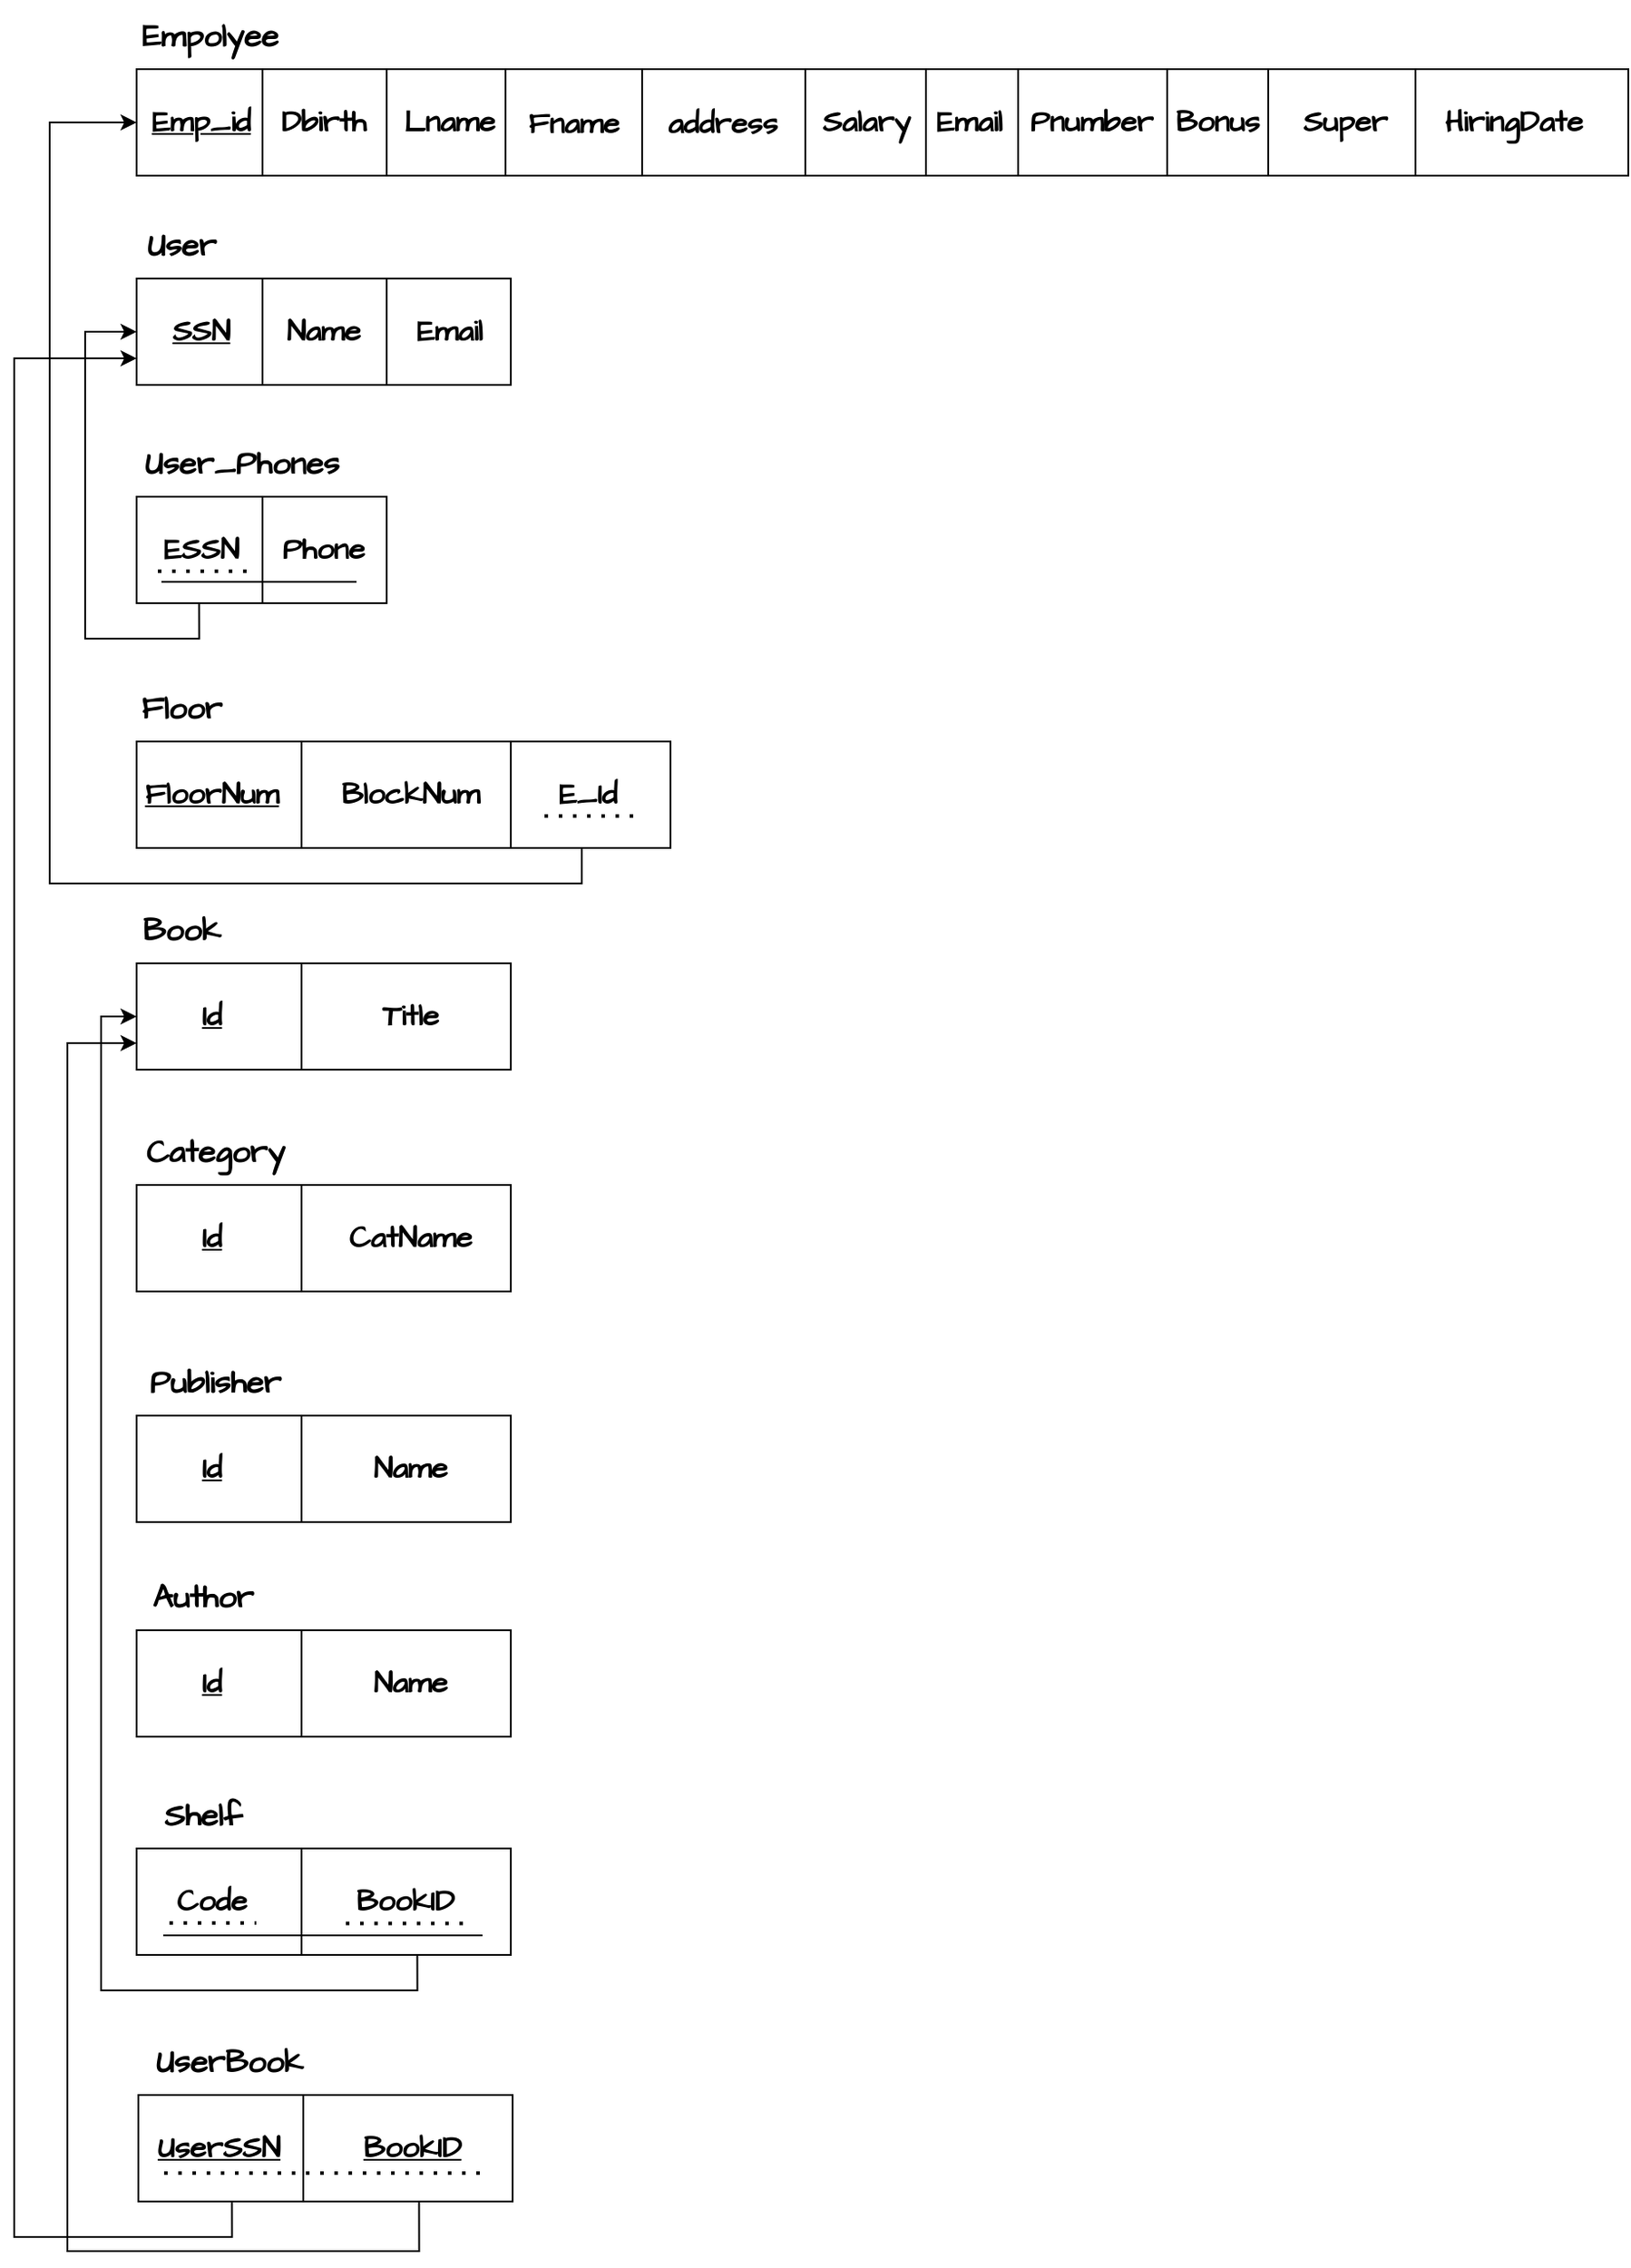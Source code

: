 <mxfile version="24.9.0">
  <diagram id="R2lEEEUBdFMjLlhIrx00" name="Page-1">
    <mxGraphModel dx="1050" dy="569" grid="1" gridSize="10" guides="1" tooltips="1" connect="1" arrows="1" fold="1" page="1" pageScale="1" pageWidth="850" pageHeight="1100" math="0" shadow="0" extFonts="Permanent Marker^https://fonts.googleapis.com/css?family=Permanent+Marker">
      <root>
        <mxCell id="0" />
        <mxCell id="1" parent="0" />
        <mxCell id="KhVc4bf-R0K-FzSo-OOB-1" value="" style="rounded=0;whiteSpace=wrap;html=1;fontFamily=Architects Daughter;fontSource=https%3A%2F%2Ffonts.googleapis.com%2Fcss%3Ffamily%3DArchitects%2BDaughter;" vertex="1" parent="1">
          <mxGeometry x="109" y="60" width="841" height="60" as="geometry" />
        </mxCell>
        <mxCell id="KhVc4bf-R0K-FzSo-OOB-2" value="" style="endArrow=none;html=1;rounded=0;fontFamily=Architects Daughter;fontSource=https%3A%2F%2Ffonts.googleapis.com%2Fcss%3Ffamily%3DArchitects%2BDaughter;" edge="1" parent="1">
          <mxGeometry width="50" height="50" relative="1" as="geometry">
            <mxPoint x="180" y="120" as="sourcePoint" />
            <mxPoint x="180" y="60" as="targetPoint" />
          </mxGeometry>
        </mxCell>
        <mxCell id="KhVc4bf-R0K-FzSo-OOB-3" value="&lt;font style=&quot;font-size: 18px;&quot;&gt;&lt;b style=&quot;font-size: 18px;&quot;&gt;Empolyee&lt;/b&gt;&lt;/font&gt;" style="text;html=1;align=center;verticalAlign=middle;resizable=0;points=[];autosize=1;strokeColor=none;fillColor=none;fontFamily=Architects Daughter;fontSource=https%3A%2F%2Ffonts.googleapis.com%2Fcss%3Ffamily%3DArchitects%2BDaughter;fontSize=18;" vertex="1" parent="1">
          <mxGeometry x="100" y="21" width="100" height="40" as="geometry" />
        </mxCell>
        <mxCell id="KhVc4bf-R0K-FzSo-OOB-4" value="&lt;font style=&quot;font-size: 17px;&quot;&gt;&lt;b&gt;Emp_id&lt;/b&gt;&lt;/font&gt;" style="text;html=1;align=center;verticalAlign=middle;resizable=0;points=[];autosize=1;strokeColor=none;fillColor=none;fontStyle=4;fontFamily=Architects Daughter;fontSource=https%3A%2F%2Ffonts.googleapis.com%2Fcss%3Ffamily%3DArchitects%2BDaughter;" vertex="1" parent="1">
          <mxGeometry x="105" y="75" width="80" height="30" as="geometry" />
        </mxCell>
        <mxCell id="KhVc4bf-R0K-FzSo-OOB-5" value="&lt;font style=&quot;font-size: 17px;&quot;&gt;&lt;b&gt;Dbirth&lt;/b&gt;&lt;/font&gt;" style="text;html=1;align=center;verticalAlign=middle;resizable=0;points=[];autosize=1;strokeColor=none;fillColor=none;fontFamily=Architects Daughter;fontSource=https%3A%2F%2Ffonts.googleapis.com%2Fcss%3Ffamily%3DArchitects%2BDaughter;" vertex="1" parent="1">
          <mxGeometry x="179" y="75" width="70" height="30" as="geometry" />
        </mxCell>
        <mxCell id="KhVc4bf-R0K-FzSo-OOB-6" value="" style="endArrow=none;html=1;rounded=0;fontFamily=Architects Daughter;fontSource=https%3A%2F%2Ffonts.googleapis.com%2Fcss%3Ffamily%3DArchitects%2BDaughter;" edge="1" parent="1">
          <mxGeometry width="50" height="50" relative="1" as="geometry">
            <mxPoint x="250" y="120" as="sourcePoint" />
            <mxPoint x="250" y="60" as="targetPoint" />
          </mxGeometry>
        </mxCell>
        <mxCell id="KhVc4bf-R0K-FzSo-OOB-7" value="&lt;font style=&quot;font-size: 17px;&quot;&gt;&lt;b&gt;Lname&lt;/b&gt;&lt;/font&gt;" style="text;html=1;align=center;verticalAlign=middle;resizable=0;points=[];autosize=1;strokeColor=none;fillColor=none;fontFamily=Architects Daughter;fontSource=https%3A%2F%2Ffonts.googleapis.com%2Fcss%3Ffamily%3DArchitects%2BDaughter;" vertex="1" parent="1">
          <mxGeometry x="250" y="75" width="70" height="30" as="geometry" />
        </mxCell>
        <mxCell id="KhVc4bf-R0K-FzSo-OOB-8" value="&lt;span style=&quot;font-size: 17px;&quot;&gt;&lt;b&gt;Fname&lt;/b&gt;&lt;/span&gt;" style="text;html=1;align=center;verticalAlign=middle;resizable=0;points=[];autosize=1;strokeColor=none;fillColor=none;fontFamily=Architects Daughter;fontSource=https%3A%2F%2Ffonts.googleapis.com%2Fcss%3Ffamily%3DArchitects%2BDaughter;" vertex="1" parent="1">
          <mxGeometry x="320" y="76" width="70" height="30" as="geometry" />
        </mxCell>
        <mxCell id="KhVc4bf-R0K-FzSo-OOB-9" value="" style="endArrow=none;html=1;rounded=0;fontFamily=Architects Daughter;fontSource=https%3A%2F%2Ffonts.googleapis.com%2Fcss%3Ffamily%3DArchitects%2BDaughter;" edge="1" parent="1">
          <mxGeometry width="50" height="50" relative="1" as="geometry">
            <mxPoint x="317" y="120" as="sourcePoint" />
            <mxPoint x="317" y="60" as="targetPoint" />
          </mxGeometry>
        </mxCell>
        <mxCell id="KhVc4bf-R0K-FzSo-OOB-10" value="" style="endArrow=none;dashed=1;html=1;dashPattern=1 3;strokeWidth=2;rounded=0;entryX=0.919;entryY=0.949;entryDx=0;entryDy=0;entryPerimeter=0;" edge="1" parent="1">
          <mxGeometry width="50" height="50" relative="1" as="geometry">
            <mxPoint x="531.09" y="104" as="sourcePoint" />
            <mxPoint x="531.09" y="104" as="targetPoint" />
          </mxGeometry>
        </mxCell>
        <mxCell id="KhVc4bf-R0K-FzSo-OOB-11" value="" style="endArrow=none;html=1;rounded=0;fontFamily=Architects Daughter;fontSource=https%3A%2F%2Ffonts.googleapis.com%2Fcss%3Ffamily%3DArchitects%2BDaughter;" edge="1" parent="1">
          <mxGeometry width="50" height="50" relative="1" as="geometry">
            <mxPoint x="394" y="120" as="sourcePoint" />
            <mxPoint x="394" y="60" as="targetPoint" />
          </mxGeometry>
        </mxCell>
        <mxCell id="KhVc4bf-R0K-FzSo-OOB-12" value="&lt;span style=&quot;font-size: 17px;&quot;&gt;&lt;b&gt;address&lt;/b&gt;&lt;/span&gt;" style="text;html=1;align=center;verticalAlign=middle;resizable=0;points=[];autosize=1;strokeColor=none;fillColor=none;fontFamily=Architects Daughter;fontSource=https%3A%2F%2Ffonts.googleapis.com%2Fcss%3Ffamily%3DArchitects%2BDaughter;" vertex="1" parent="1">
          <mxGeometry x="394" y="76" width="90" height="30" as="geometry" />
        </mxCell>
        <mxCell id="KhVc4bf-R0K-FzSo-OOB-13" value="" style="endArrow=none;html=1;rounded=0;fontFamily=Architects Daughter;fontSource=https%3A%2F%2Ffonts.googleapis.com%2Fcss%3Ffamily%3DArchitects%2BDaughter;" edge="1" parent="1">
          <mxGeometry width="50" height="50" relative="1" as="geometry">
            <mxPoint x="486" y="120" as="sourcePoint" />
            <mxPoint x="486" y="60" as="targetPoint" />
          </mxGeometry>
        </mxCell>
        <mxCell id="KhVc4bf-R0K-FzSo-OOB-14" value="&lt;font style=&quot;font-size: 17px;&quot;&gt;&lt;b&gt;Salary&lt;/b&gt;&lt;/font&gt;" style="text;html=1;align=center;verticalAlign=middle;resizable=0;points=[];autosize=1;strokeColor=none;fillColor=none;fontFamily=Architects Daughter;fontSource=https%3A%2F%2Ffonts.googleapis.com%2Fcss%3Ffamily%3DArchitects%2BDaughter;" vertex="1" parent="1">
          <mxGeometry x="485" y="75" width="70" height="30" as="geometry" />
        </mxCell>
        <mxCell id="KhVc4bf-R0K-FzSo-OOB-17" value="" style="endArrow=none;html=1;rounded=0;fontFamily=Architects Daughter;fontSource=https%3A%2F%2Ffonts.googleapis.com%2Fcss%3Ffamily%3DArchitects%2BDaughter;" edge="1" parent="1">
          <mxGeometry width="50" height="50" relative="1" as="geometry">
            <mxPoint x="554" y="120" as="sourcePoint" />
            <mxPoint x="554" y="60" as="targetPoint" />
          </mxGeometry>
        </mxCell>
        <mxCell id="KhVc4bf-R0K-FzSo-OOB-18" value="&lt;font style=&quot;font-size: 17px;&quot;&gt;&lt;b&gt;Email&lt;/b&gt;&lt;/font&gt;" style="text;html=1;align=center;verticalAlign=middle;resizable=0;points=[];autosize=1;strokeColor=none;fillColor=none;fontFamily=Architects Daughter;fontSource=https%3A%2F%2Ffonts.googleapis.com%2Fcss%3Ffamily%3DArchitects%2BDaughter;" vertex="1" parent="1">
          <mxGeometry x="548" y="75" width="60" height="30" as="geometry" />
        </mxCell>
        <mxCell id="KhVc4bf-R0K-FzSo-OOB-19" value="&lt;font style=&quot;font-size: 17px;&quot;&gt;&lt;b&gt;Pnumber&lt;/b&gt;&lt;/font&gt;" style="text;html=1;align=center;verticalAlign=middle;resizable=0;points=[];autosize=1;strokeColor=none;fillColor=none;fontFamily=Architects Daughter;fontSource=https%3A%2F%2Ffonts.googleapis.com%2Fcss%3Ffamily%3DArchitects%2BDaughter;" vertex="1" parent="1">
          <mxGeometry x="602" y="75" width="90" height="30" as="geometry" />
        </mxCell>
        <mxCell id="KhVc4bf-R0K-FzSo-OOB-20" value="" style="endArrow=none;html=1;rounded=0;fontFamily=Architects Daughter;fontSource=https%3A%2F%2Ffonts.googleapis.com%2Fcss%3Ffamily%3DArchitects%2BDaughter;" edge="1" parent="1">
          <mxGeometry width="50" height="50" relative="1" as="geometry">
            <mxPoint x="606" y="120" as="sourcePoint" />
            <mxPoint x="606" y="60" as="targetPoint" />
          </mxGeometry>
        </mxCell>
        <mxCell id="KhVc4bf-R0K-FzSo-OOB-21" value="" style="endArrow=none;html=1;rounded=0;fontFamily=Architects Daughter;fontSource=https%3A%2F%2Ffonts.googleapis.com%2Fcss%3Ffamily%3DArchitects%2BDaughter;" edge="1" parent="1">
          <mxGeometry width="50" height="50" relative="1" as="geometry">
            <mxPoint x="690" y="120" as="sourcePoint" />
            <mxPoint x="690" y="60" as="targetPoint" />
          </mxGeometry>
        </mxCell>
        <mxCell id="KhVc4bf-R0K-FzSo-OOB-22" value="&lt;font style=&quot;font-size: 17px;&quot;&gt;&lt;b&gt;Bonus&lt;/b&gt;&lt;/font&gt;" style="text;html=1;align=center;verticalAlign=middle;resizable=0;points=[];autosize=1;strokeColor=none;fillColor=none;fontFamily=Architects Daughter;fontSource=https%3A%2F%2Ffonts.googleapis.com%2Fcss%3Ffamily%3DArchitects%2BDaughter;" vertex="1" parent="1">
          <mxGeometry x="683" y="75" width="70" height="30" as="geometry" />
        </mxCell>
        <mxCell id="KhVc4bf-R0K-FzSo-OOB-23" value="" style="endArrow=none;html=1;rounded=0;fontFamily=Architects Daughter;fontSource=https%3A%2F%2Ffonts.googleapis.com%2Fcss%3Ffamily%3DArchitects%2BDaughter;" edge="1" parent="1">
          <mxGeometry width="50" height="50" relative="1" as="geometry">
            <mxPoint x="747" y="120" as="sourcePoint" />
            <mxPoint x="747" y="60" as="targetPoint" />
          </mxGeometry>
        </mxCell>
        <mxCell id="KhVc4bf-R0K-FzSo-OOB-24" value="&lt;font style=&quot;font-size: 17px;&quot;&gt;&lt;b&gt;Super&lt;/b&gt;&lt;/font&gt;" style="text;html=1;align=center;verticalAlign=middle;resizable=0;points=[];autosize=1;strokeColor=none;fillColor=none;fontFamily=Architects Daughter;fontSource=https%3A%2F%2Ffonts.googleapis.com%2Fcss%3Ffamily%3DArchitects%2BDaughter;" vertex="1" parent="1">
          <mxGeometry x="755" y="75" width="70" height="30" as="geometry" />
        </mxCell>
        <mxCell id="KhVc4bf-R0K-FzSo-OOB-25" value="" style="rounded=0;whiteSpace=wrap;html=1;fontFamily=Architects Daughter;fontSource=https%3A%2F%2Ffonts.googleapis.com%2Fcss%3Ffamily%3DArchitects%2BDaughter;" vertex="1" parent="1">
          <mxGeometry x="109" y="178" width="211" height="60" as="geometry" />
        </mxCell>
        <mxCell id="KhVc4bf-R0K-FzSo-OOB-26" value="" style="endArrow=none;html=1;rounded=0;fontFamily=Architects Daughter;fontSource=https%3A%2F%2Ffonts.googleapis.com%2Fcss%3Ffamily%3DArchitects%2BDaughter;" edge="1" parent="1">
          <mxGeometry width="50" height="50" relative="1" as="geometry">
            <mxPoint x="180" y="238" as="sourcePoint" />
            <mxPoint x="180" y="178" as="targetPoint" />
          </mxGeometry>
        </mxCell>
        <mxCell id="KhVc4bf-R0K-FzSo-OOB-27" value="&lt;font style=&quot;font-size: 18px;&quot;&gt;&lt;b style=&quot;font-size: 18px;&quot;&gt;User&lt;/b&gt;&lt;/font&gt;" style="text;html=1;align=center;verticalAlign=middle;resizable=0;points=[];autosize=1;strokeColor=none;fillColor=none;fontFamily=Architects Daughter;fontSource=https%3A%2F%2Ffonts.googleapis.com%2Fcss%3Ffamily%3DArchitects%2BDaughter;fontSize=18;" vertex="1" parent="1">
          <mxGeometry x="104" y="139" width="60" height="40" as="geometry" />
        </mxCell>
        <mxCell id="KhVc4bf-R0K-FzSo-OOB-28" value="&lt;font style=&quot;font-size: 17px;&quot;&gt;&lt;b&gt;SSN&lt;/b&gt;&lt;/font&gt;" style="text;html=1;align=center;verticalAlign=middle;resizable=0;points=[];autosize=1;strokeColor=none;fillColor=none;fontStyle=4;fontFamily=Architects Daughter;fontSource=https%3A%2F%2Ffonts.googleapis.com%2Fcss%3Ffamily%3DArchitects%2BDaughter;" vertex="1" parent="1">
          <mxGeometry x="115" y="193" width="60" height="30" as="geometry" />
        </mxCell>
        <mxCell id="KhVc4bf-R0K-FzSo-OOB-29" value="&lt;font style=&quot;font-size: 17px;&quot;&gt;&lt;b&gt;Name&lt;/b&gt;&lt;/font&gt;" style="text;html=1;align=center;verticalAlign=middle;resizable=0;points=[];autosize=1;strokeColor=none;fillColor=none;fontFamily=Architects Daughter;fontSource=https%3A%2F%2Ffonts.googleapis.com%2Fcss%3Ffamily%3DArchitects%2BDaughter;" vertex="1" parent="1">
          <mxGeometry x="179" y="193" width="70" height="30" as="geometry" />
        </mxCell>
        <mxCell id="KhVc4bf-R0K-FzSo-OOB-30" value="" style="endArrow=none;html=1;rounded=0;fontFamily=Architects Daughter;fontSource=https%3A%2F%2Ffonts.googleapis.com%2Fcss%3Ffamily%3DArchitects%2BDaughter;" edge="1" parent="1">
          <mxGeometry width="50" height="50" relative="1" as="geometry">
            <mxPoint x="250" y="238" as="sourcePoint" />
            <mxPoint x="250" y="178" as="targetPoint" />
          </mxGeometry>
        </mxCell>
        <mxCell id="KhVc4bf-R0K-FzSo-OOB-31" value="&lt;font style=&quot;font-size: 17px;&quot;&gt;&lt;b&gt;Email&lt;/b&gt;&lt;/font&gt;" style="text;html=1;align=center;verticalAlign=middle;resizable=0;points=[];autosize=1;strokeColor=none;fillColor=none;fontFamily=Architects Daughter;fontSource=https%3A%2F%2Ffonts.googleapis.com%2Fcss%3Ffamily%3DArchitects%2BDaughter;" vertex="1" parent="1">
          <mxGeometry x="255" y="193" width="60" height="30" as="geometry" />
        </mxCell>
        <mxCell id="KhVc4bf-R0K-FzSo-OOB-59" style="edgeStyle=orthogonalEdgeStyle;rounded=0;orthogonalLoop=1;jettySize=auto;html=1;exitX=0.25;exitY=1;exitDx=0;exitDy=0;entryX=0;entryY=0.5;entryDx=0;entryDy=0;" edge="1" parent="1" source="KhVc4bf-R0K-FzSo-OOB-49" target="KhVc4bf-R0K-FzSo-OOB-25">
          <mxGeometry relative="1" as="geometry">
            <Array as="points">
              <mxPoint x="144" y="381" />
              <mxPoint x="80" y="381" />
              <mxPoint x="80" y="208" />
            </Array>
          </mxGeometry>
        </mxCell>
        <mxCell id="KhVc4bf-R0K-FzSo-OOB-49" value="" style="rounded=0;whiteSpace=wrap;html=1;fontFamily=Architects Daughter;fontSource=https%3A%2F%2Ffonts.googleapis.com%2Fcss%3Ffamily%3DArchitects%2BDaughter;" vertex="1" parent="1">
          <mxGeometry x="109" y="301" width="141" height="60" as="geometry" />
        </mxCell>
        <mxCell id="KhVc4bf-R0K-FzSo-OOB-50" value="" style="endArrow=none;html=1;rounded=0;fontFamily=Architects Daughter;fontSource=https%3A%2F%2Ffonts.googleapis.com%2Fcss%3Ffamily%3DArchitects%2BDaughter;" edge="1" parent="1">
          <mxGeometry width="50" height="50" relative="1" as="geometry">
            <mxPoint x="180" y="361" as="sourcePoint" />
            <mxPoint x="180" y="301" as="targetPoint" />
          </mxGeometry>
        </mxCell>
        <mxCell id="KhVc4bf-R0K-FzSo-OOB-51" value="&lt;font style=&quot;font-size: 18px;&quot;&gt;&lt;b style=&quot;font-size: 18px;&quot;&gt;User_Phones&lt;/b&gt;&lt;/font&gt;" style="text;html=1;align=center;verticalAlign=middle;resizable=0;points=[];autosize=1;strokeColor=none;fillColor=none;fontFamily=Architects Daughter;fontSource=https%3A%2F%2Ffonts.googleapis.com%2Fcss%3Ffamily%3DArchitects%2BDaughter;fontSize=18;" vertex="1" parent="1">
          <mxGeometry x="103" y="262" width="130" height="40" as="geometry" />
        </mxCell>
        <mxCell id="KhVc4bf-R0K-FzSo-OOB-52" value="&lt;font style=&quot;font-size: 17px;&quot;&gt;&lt;b&gt;ESSN&lt;/b&gt;&lt;/font&gt;" style="text;html=1;align=center;verticalAlign=middle;resizable=0;points=[];autosize=1;strokeColor=none;fillColor=none;fontStyle=0;fontFamily=Architects Daughter;fontSource=https%3A%2F%2Ffonts.googleapis.com%2Fcss%3Ffamily%3DArchitects%2BDaughter;" vertex="1" parent="1">
          <mxGeometry x="110" y="316" width="70" height="30" as="geometry" />
        </mxCell>
        <mxCell id="KhVc4bf-R0K-FzSo-OOB-53" value="&lt;font style=&quot;font-size: 17px;&quot;&gt;&lt;b&gt;Phone&lt;/b&gt;&lt;/font&gt;" style="text;html=1;align=center;verticalAlign=middle;resizable=0;points=[];autosize=1;strokeColor=none;fillColor=none;fontFamily=Architects Daughter;fontSource=https%3A%2F%2Ffonts.googleapis.com%2Fcss%3Ffamily%3DArchitects%2BDaughter;" vertex="1" parent="1">
          <mxGeometry x="179" y="316" width="70" height="30" as="geometry" />
        </mxCell>
        <mxCell id="KhVc4bf-R0K-FzSo-OOB-56" value="" style="endArrow=none;dashed=1;html=1;dashPattern=1 3;strokeWidth=2;rounded=0;" edge="1" parent="1">
          <mxGeometry width="50" height="50" relative="1" as="geometry">
            <mxPoint x="121" y="343" as="sourcePoint" />
            <mxPoint x="171" y="343" as="targetPoint" />
          </mxGeometry>
        </mxCell>
        <mxCell id="KhVc4bf-R0K-FzSo-OOB-57" value="" style="endArrow=none;html=1;rounded=0;" edge="1" parent="1">
          <mxGeometry width="50" height="50" relative="1" as="geometry">
            <mxPoint x="123" y="349" as="sourcePoint" />
            <mxPoint x="233" y="349" as="targetPoint" />
          </mxGeometry>
        </mxCell>
        <mxCell id="KhVc4bf-R0K-FzSo-OOB-101" style="edgeStyle=orthogonalEdgeStyle;rounded=0;orthogonalLoop=1;jettySize=auto;html=1;exitX=0.75;exitY=1;exitDx=0;exitDy=0;entryX=0;entryY=0.5;entryDx=0;entryDy=0;" edge="1" parent="1" source="KhVc4bf-R0K-FzSo-OOB-60" target="KhVc4bf-R0K-FzSo-OOB-1">
          <mxGeometry relative="1" as="geometry">
            <Array as="points">
              <mxPoint x="360" y="499" />
              <mxPoint x="360" y="519" />
              <mxPoint x="60" y="519" />
              <mxPoint x="60" y="90" />
            </Array>
          </mxGeometry>
        </mxCell>
        <mxCell id="KhVc4bf-R0K-FzSo-OOB-60" value="" style="rounded=0;whiteSpace=wrap;html=1;fontFamily=Architects Daughter;fontSource=https%3A%2F%2Ffonts.googleapis.com%2Fcss%3Ffamily%3DArchitects%2BDaughter;" vertex="1" parent="1">
          <mxGeometry x="109" y="439" width="301" height="60" as="geometry" />
        </mxCell>
        <mxCell id="KhVc4bf-R0K-FzSo-OOB-61" value="" style="endArrow=none;html=1;rounded=0;fontFamily=Architects Daughter;fontSource=https%3A%2F%2Ffonts.googleapis.com%2Fcss%3Ffamily%3DArchitects%2BDaughter;" edge="1" parent="1">
          <mxGeometry width="50" height="50" relative="1" as="geometry">
            <mxPoint x="202" y="499" as="sourcePoint" />
            <mxPoint x="202" y="439" as="targetPoint" />
          </mxGeometry>
        </mxCell>
        <mxCell id="KhVc4bf-R0K-FzSo-OOB-62" value="&lt;font style=&quot;font-size: 17px;&quot;&gt;&lt;b&gt;FloorNum&lt;/b&gt;&lt;/font&gt;" style="text;html=1;align=center;verticalAlign=middle;resizable=0;points=[];autosize=1;strokeColor=none;fillColor=none;fontStyle=4;fontFamily=Architects Daughter;fontSource=https%3A%2F%2Ffonts.googleapis.com%2Fcss%3Ffamily%3DArchitects%2BDaughter;" vertex="1" parent="1">
          <mxGeometry x="101" y="454" width="100" height="30" as="geometry" />
        </mxCell>
        <mxCell id="KhVc4bf-R0K-FzSo-OOB-63" value="&lt;font style=&quot;font-size: 17px;&quot;&gt;&lt;b&gt;BlockNum&lt;/b&gt;&lt;/font&gt;" style="text;html=1;align=center;verticalAlign=middle;resizable=0;points=[];autosize=1;strokeColor=none;fillColor=none;fontFamily=Architects Daughter;fontSource=https%3A%2F%2Ffonts.googleapis.com%2Fcss%3Ffamily%3DArchitects%2BDaughter;" vertex="1" parent="1">
          <mxGeometry x="213" y="454" width="100" height="30" as="geometry" />
        </mxCell>
        <mxCell id="KhVc4bf-R0K-FzSo-OOB-66" value="&lt;b&gt;Floor&lt;/b&gt;" style="text;html=1;align=center;verticalAlign=middle;resizable=0;points=[];autosize=1;strokeColor=none;fillColor=none;fontFamily=Architects Daughter;fontSource=https%3A%2F%2Ffonts.googleapis.com%2Fcss%3Ffamily%3DArchitects%2BDaughter;fontSize=18;" vertex="1" parent="1">
          <mxGeometry x="99" y="400" width="70" height="40" as="geometry" />
        </mxCell>
        <mxCell id="KhVc4bf-R0K-FzSo-OOB-67" value="" style="rounded=0;whiteSpace=wrap;html=1;fontFamily=Architects Daughter;fontSource=https%3A%2F%2Ffonts.googleapis.com%2Fcss%3Ffamily%3DArchitects%2BDaughter;" vertex="1" parent="1">
          <mxGeometry x="109" y="564" width="211" height="60" as="geometry" />
        </mxCell>
        <mxCell id="KhVc4bf-R0K-FzSo-OOB-68" value="" style="endArrow=none;html=1;rounded=0;fontFamily=Architects Daughter;fontSource=https%3A%2F%2Ffonts.googleapis.com%2Fcss%3Ffamily%3DArchitects%2BDaughter;" edge="1" parent="1">
          <mxGeometry width="50" height="50" relative="1" as="geometry">
            <mxPoint x="202" y="624" as="sourcePoint" />
            <mxPoint x="202" y="564" as="targetPoint" />
          </mxGeometry>
        </mxCell>
        <mxCell id="KhVc4bf-R0K-FzSo-OOB-69" value="&lt;span style=&quot;font-size: 17px;&quot;&gt;&lt;b&gt;Id&lt;/b&gt;&lt;/span&gt;" style="text;html=1;align=center;verticalAlign=middle;resizable=0;points=[];autosize=1;strokeColor=none;fillColor=none;fontStyle=4;fontFamily=Architects Daughter;fontSource=https%3A%2F%2Ffonts.googleapis.com%2Fcss%3Ffamily%3DArchitects%2BDaughter;" vertex="1" parent="1">
          <mxGeometry x="136" y="579" width="30" height="30" as="geometry" />
        </mxCell>
        <mxCell id="KhVc4bf-R0K-FzSo-OOB-70" value="&lt;font style=&quot;font-size: 17px;&quot;&gt;&lt;b&gt;Title&lt;/b&gt;&lt;/font&gt;" style="text;html=1;align=center;verticalAlign=middle;resizable=0;points=[];autosize=1;strokeColor=none;fillColor=none;fontFamily=Architects Daughter;fontSource=https%3A%2F%2Ffonts.googleapis.com%2Fcss%3Ffamily%3DArchitects%2BDaughter;" vertex="1" parent="1">
          <mxGeometry x="233" y="579" width="60" height="30" as="geometry" />
        </mxCell>
        <mxCell id="KhVc4bf-R0K-FzSo-OOB-71" value="&lt;b&gt;Book&lt;/b&gt;" style="text;html=1;align=center;verticalAlign=middle;resizable=0;points=[];autosize=1;strokeColor=none;fillColor=none;fontFamily=Architects Daughter;fontSource=https%3A%2F%2Ffonts.googleapis.com%2Fcss%3Ffamily%3DArchitects%2BDaughter;fontSize=18;" vertex="1" parent="1">
          <mxGeometry x="99" y="525" width="70" height="40" as="geometry" />
        </mxCell>
        <mxCell id="KhVc4bf-R0K-FzSo-OOB-72" value="" style="rounded=0;whiteSpace=wrap;html=1;fontFamily=Architects Daughter;fontSource=https%3A%2F%2Ffonts.googleapis.com%2Fcss%3Ffamily%3DArchitects%2BDaughter;" vertex="1" parent="1">
          <mxGeometry x="109" y="689" width="211" height="60" as="geometry" />
        </mxCell>
        <mxCell id="KhVc4bf-R0K-FzSo-OOB-73" value="" style="endArrow=none;html=1;rounded=0;fontFamily=Architects Daughter;fontSource=https%3A%2F%2Ffonts.googleapis.com%2Fcss%3Ffamily%3DArchitects%2BDaughter;" edge="1" parent="1">
          <mxGeometry width="50" height="50" relative="1" as="geometry">
            <mxPoint x="202" y="749" as="sourcePoint" />
            <mxPoint x="202" y="689" as="targetPoint" />
          </mxGeometry>
        </mxCell>
        <mxCell id="KhVc4bf-R0K-FzSo-OOB-74" value="&lt;span style=&quot;font-size: 17px;&quot;&gt;&lt;b&gt;Id&lt;/b&gt;&lt;/span&gt;" style="text;html=1;align=center;verticalAlign=middle;resizable=0;points=[];autosize=1;strokeColor=none;fillColor=none;fontStyle=4;fontFamily=Architects Daughter;fontSource=https%3A%2F%2Ffonts.googleapis.com%2Fcss%3Ffamily%3DArchitects%2BDaughter;" vertex="1" parent="1">
          <mxGeometry x="136" y="704" width="30" height="30" as="geometry" />
        </mxCell>
        <mxCell id="KhVc4bf-R0K-FzSo-OOB-75" value="&lt;font style=&quot;font-size: 17px;&quot;&gt;&lt;b&gt;CatName&lt;/b&gt;&lt;/font&gt;" style="text;html=1;align=center;verticalAlign=middle;resizable=0;points=[];autosize=1;strokeColor=none;fillColor=none;fontFamily=Architects Daughter;fontSource=https%3A%2F%2Ffonts.googleapis.com%2Fcss%3Ffamily%3DArchitects%2BDaughter;" vertex="1" parent="1">
          <mxGeometry x="218" y="704" width="90" height="30" as="geometry" />
        </mxCell>
        <mxCell id="KhVc4bf-R0K-FzSo-OOB-76" value="&lt;b&gt;Category&lt;/b&gt;" style="text;html=1;align=center;verticalAlign=middle;resizable=0;points=[];autosize=1;strokeColor=none;fillColor=none;fontFamily=Architects Daughter;fontSource=https%3A%2F%2Ffonts.googleapis.com%2Fcss%3Ffamily%3DArchitects%2BDaughter;fontSize=18;" vertex="1" parent="1">
          <mxGeometry x="103" y="650" width="100" height="40" as="geometry" />
        </mxCell>
        <mxCell id="KhVc4bf-R0K-FzSo-OOB-77" value="" style="rounded=0;whiteSpace=wrap;html=1;fontFamily=Architects Daughter;fontSource=https%3A%2F%2Ffonts.googleapis.com%2Fcss%3Ffamily%3DArchitects%2BDaughter;" vertex="1" parent="1">
          <mxGeometry x="109" y="819" width="211" height="60" as="geometry" />
        </mxCell>
        <mxCell id="KhVc4bf-R0K-FzSo-OOB-78" value="" style="endArrow=none;html=1;rounded=0;fontFamily=Architects Daughter;fontSource=https%3A%2F%2Ffonts.googleapis.com%2Fcss%3Ffamily%3DArchitects%2BDaughter;" edge="1" parent="1">
          <mxGeometry width="50" height="50" relative="1" as="geometry">
            <mxPoint x="202" y="879" as="sourcePoint" />
            <mxPoint x="202" y="819" as="targetPoint" />
          </mxGeometry>
        </mxCell>
        <mxCell id="KhVc4bf-R0K-FzSo-OOB-79" value="&lt;span style=&quot;font-size: 17px;&quot;&gt;&lt;b&gt;Id&lt;/b&gt;&lt;/span&gt;" style="text;html=1;align=center;verticalAlign=middle;resizable=0;points=[];autosize=1;strokeColor=none;fillColor=none;fontStyle=4;fontFamily=Architects Daughter;fontSource=https%3A%2F%2Ffonts.googleapis.com%2Fcss%3Ffamily%3DArchitects%2BDaughter;" vertex="1" parent="1">
          <mxGeometry x="136" y="834" width="30" height="30" as="geometry" />
        </mxCell>
        <mxCell id="KhVc4bf-R0K-FzSo-OOB-80" value="&lt;font style=&quot;font-size: 17px;&quot;&gt;&lt;b&gt;Name&lt;/b&gt;&lt;/font&gt;" style="text;html=1;align=center;verticalAlign=middle;resizable=0;points=[];autosize=1;strokeColor=none;fillColor=none;fontFamily=Architects Daughter;fontSource=https%3A%2F%2Ffonts.googleapis.com%2Fcss%3Ffamily%3DArchitects%2BDaughter;" vertex="1" parent="1">
          <mxGeometry x="228" y="834" width="70" height="30" as="geometry" />
        </mxCell>
        <mxCell id="KhVc4bf-R0K-FzSo-OOB-81" value="&lt;b&gt;Publisher&lt;/b&gt;" style="text;html=1;align=center;verticalAlign=middle;resizable=0;points=[];autosize=1;strokeColor=none;fillColor=none;fontFamily=Architects Daughter;fontSource=https%3A%2F%2Ffonts.googleapis.com%2Fcss%3Ffamily%3DArchitects%2BDaughter;fontSize=18;" vertex="1" parent="1">
          <mxGeometry x="103" y="780" width="100" height="40" as="geometry" />
        </mxCell>
        <mxCell id="KhVc4bf-R0K-FzSo-OOB-82" value="" style="rounded=0;whiteSpace=wrap;html=1;fontFamily=Architects Daughter;fontSource=https%3A%2F%2Ffonts.googleapis.com%2Fcss%3Ffamily%3DArchitects%2BDaughter;" vertex="1" parent="1">
          <mxGeometry x="109" y="940" width="211" height="60" as="geometry" />
        </mxCell>
        <mxCell id="KhVc4bf-R0K-FzSo-OOB-83" value="" style="endArrow=none;html=1;rounded=0;fontFamily=Architects Daughter;fontSource=https%3A%2F%2Ffonts.googleapis.com%2Fcss%3Ffamily%3DArchitects%2BDaughter;" edge="1" parent="1">
          <mxGeometry width="50" height="50" relative="1" as="geometry">
            <mxPoint x="202" y="1000" as="sourcePoint" />
            <mxPoint x="202" y="940" as="targetPoint" />
          </mxGeometry>
        </mxCell>
        <mxCell id="KhVc4bf-R0K-FzSo-OOB-84" value="&lt;span style=&quot;font-size: 17px;&quot;&gt;&lt;b&gt;Id&lt;/b&gt;&lt;/span&gt;" style="text;html=1;align=center;verticalAlign=middle;resizable=0;points=[];autosize=1;strokeColor=none;fillColor=none;fontStyle=4;fontFamily=Architects Daughter;fontSource=https%3A%2F%2Ffonts.googleapis.com%2Fcss%3Ffamily%3DArchitects%2BDaughter;" vertex="1" parent="1">
          <mxGeometry x="136" y="955" width="30" height="30" as="geometry" />
        </mxCell>
        <mxCell id="KhVc4bf-R0K-FzSo-OOB-85" value="&lt;font style=&quot;font-size: 17px;&quot;&gt;&lt;b&gt;Name&lt;/b&gt;&lt;/font&gt;" style="text;html=1;align=center;verticalAlign=middle;resizable=0;points=[];autosize=1;strokeColor=none;fillColor=none;fontFamily=Architects Daughter;fontSource=https%3A%2F%2Ffonts.googleapis.com%2Fcss%3Ffamily%3DArchitects%2BDaughter;" vertex="1" parent="1">
          <mxGeometry x="228" y="955" width="70" height="30" as="geometry" />
        </mxCell>
        <mxCell id="KhVc4bf-R0K-FzSo-OOB-86" value="&lt;b&gt;Author&lt;/b&gt;" style="text;html=1;align=center;verticalAlign=middle;resizable=0;points=[];autosize=1;strokeColor=none;fillColor=none;fontFamily=Architects Daughter;fontSource=https%3A%2F%2Ffonts.googleapis.com%2Fcss%3Ffamily%3DArchitects%2BDaughter;fontSize=18;" vertex="1" parent="1">
          <mxGeometry x="106" y="901" width="80" height="40" as="geometry" />
        </mxCell>
        <mxCell id="KhVc4bf-R0K-FzSo-OOB-98" style="edgeStyle=orthogonalEdgeStyle;rounded=0;orthogonalLoop=1;jettySize=auto;html=1;exitX=0.75;exitY=1;exitDx=0;exitDy=0;entryX=0;entryY=0.5;entryDx=0;entryDy=0;" edge="1" parent="1" source="KhVc4bf-R0K-FzSo-OOB-87" target="KhVc4bf-R0K-FzSo-OOB-67">
          <mxGeometry relative="1" as="geometry" />
        </mxCell>
        <mxCell id="KhVc4bf-R0K-FzSo-OOB-87" value="" style="rounded=0;whiteSpace=wrap;html=1;fontFamily=Architects Daughter;fontSource=https%3A%2F%2Ffonts.googleapis.com%2Fcss%3Ffamily%3DArchitects%2BDaughter;" vertex="1" parent="1">
          <mxGeometry x="109" y="1063" width="211" height="60" as="geometry" />
        </mxCell>
        <mxCell id="KhVc4bf-R0K-FzSo-OOB-88" value="" style="endArrow=none;html=1;rounded=0;fontFamily=Architects Daughter;fontSource=https%3A%2F%2Ffonts.googleapis.com%2Fcss%3Ffamily%3DArchitects%2BDaughter;" edge="1" parent="1">
          <mxGeometry width="50" height="50" relative="1" as="geometry">
            <mxPoint x="202" y="1123" as="sourcePoint" />
            <mxPoint x="202" y="1063" as="targetPoint" />
          </mxGeometry>
        </mxCell>
        <mxCell id="KhVc4bf-R0K-FzSo-OOB-89" value="&lt;span style=&quot;font-size: 17px;&quot;&gt;&lt;b&gt;Code&lt;/b&gt;&lt;/span&gt;" style="text;html=1;align=center;verticalAlign=middle;resizable=0;points=[];autosize=1;strokeColor=none;fillColor=none;fontStyle=0;fontFamily=Architects Daughter;fontSource=https%3A%2F%2Ffonts.googleapis.com%2Fcss%3Ffamily%3DArchitects%2BDaughter;" vertex="1" parent="1">
          <mxGeometry x="121" y="1078" width="60" height="30" as="geometry" />
        </mxCell>
        <mxCell id="KhVc4bf-R0K-FzSo-OOB-90" value="&lt;font style=&quot;font-size: 17px;&quot;&gt;&lt;b&gt;BookID&lt;/b&gt;&lt;/font&gt;" style="text;html=1;align=center;verticalAlign=middle;resizable=0;points=[];autosize=1;strokeColor=none;fillColor=none;fontFamily=Architects Daughter;fontSource=https%3A%2F%2Ffonts.googleapis.com%2Fcss%3Ffamily%3DArchitects%2BDaughter;" vertex="1" parent="1">
          <mxGeometry x="220" y="1078" width="80" height="30" as="geometry" />
        </mxCell>
        <mxCell id="KhVc4bf-R0K-FzSo-OOB-91" value="&lt;b&gt;Shelf&lt;/b&gt;" style="text;html=1;align=center;verticalAlign=middle;resizable=0;points=[];autosize=1;strokeColor=none;fillColor=none;fontFamily=Architects Daughter;fontSource=https%3A%2F%2Ffonts.googleapis.com%2Fcss%3Ffamily%3DArchitects%2BDaughter;fontSize=18;" vertex="1" parent="1">
          <mxGeometry x="111" y="1024" width="70" height="40" as="geometry" />
        </mxCell>
        <mxCell id="KhVc4bf-R0K-FzSo-OOB-93" value="" style="endArrow=none;dashed=1;html=1;dashPattern=1 3;strokeWidth=2;rounded=0;" edge="1" parent="1">
          <mxGeometry width="50" height="50" relative="1" as="geometry">
            <mxPoint x="127.5" y="1105" as="sourcePoint" />
            <mxPoint x="176.5" y="1105" as="targetPoint" />
          </mxGeometry>
        </mxCell>
        <mxCell id="KhVc4bf-R0K-FzSo-OOB-95" value="" style="endArrow=none;dashed=1;html=1;dashPattern=1 3;strokeWidth=2;rounded=0;" edge="1" parent="1">
          <mxGeometry width="50" height="50" relative="1" as="geometry">
            <mxPoint x="227" y="1105.26" as="sourcePoint" />
            <mxPoint x="293" y="1105.26" as="targetPoint" />
          </mxGeometry>
        </mxCell>
        <mxCell id="KhVc4bf-R0K-FzSo-OOB-96" value="" style="endArrow=none;html=1;rounded=0;" edge="1" parent="1">
          <mxGeometry width="50" height="50" relative="1" as="geometry">
            <mxPoint x="124" y="1112" as="sourcePoint" />
            <mxPoint x="304" y="1112" as="targetPoint" />
          </mxGeometry>
        </mxCell>
        <mxCell id="KhVc4bf-R0K-FzSo-OOB-99" value="" style="endArrow=none;html=1;rounded=0;fontFamily=Architects Daughter;fontSource=https%3A%2F%2Ffonts.googleapis.com%2Fcss%3Ffamily%3DArchitects%2BDaughter;" edge="1" parent="1">
          <mxGeometry width="50" height="50" relative="1" as="geometry">
            <mxPoint x="320" y="499" as="sourcePoint" />
            <mxPoint x="320" y="439" as="targetPoint" />
          </mxGeometry>
        </mxCell>
        <mxCell id="KhVc4bf-R0K-FzSo-OOB-100" value="&lt;span style=&quot;font-size: 17px;&quot;&gt;&lt;b&gt;E_Id&lt;/b&gt;&lt;/span&gt;" style="text;html=1;align=center;verticalAlign=middle;resizable=0;points=[];autosize=1;strokeColor=none;fillColor=none;fontFamily=Architects Daughter;fontSource=https%3A%2F%2Ffonts.googleapis.com%2Fcss%3Ffamily%3DArchitects%2BDaughter;" vertex="1" parent="1">
          <mxGeometry x="333" y="454" width="60" height="30" as="geometry" />
        </mxCell>
        <mxCell id="KhVc4bf-R0K-FzSo-OOB-103" value="" style="endArrow=none;dashed=1;html=1;dashPattern=1 3;strokeWidth=2;rounded=0;" edge="1" parent="1">
          <mxGeometry width="50" height="50" relative="1" as="geometry">
            <mxPoint x="339" y="481" as="sourcePoint" />
            <mxPoint x="389" y="481" as="targetPoint" />
          </mxGeometry>
        </mxCell>
        <mxCell id="KhVc4bf-R0K-FzSo-OOB-104" value="" style="endArrow=none;html=1;rounded=0;fontFamily=Architects Daughter;fontSource=https%3A%2F%2Ffonts.googleapis.com%2Fcss%3Ffamily%3DArchitects%2BDaughter;" edge="1" parent="1">
          <mxGeometry width="50" height="50" relative="1" as="geometry">
            <mxPoint x="830" y="120" as="sourcePoint" />
            <mxPoint x="830" y="60" as="targetPoint" />
          </mxGeometry>
        </mxCell>
        <mxCell id="KhVc4bf-R0K-FzSo-OOB-105" value="&lt;font style=&quot;font-size: 17px;&quot;&gt;&lt;b&gt;HiringDate&lt;/b&gt;&lt;/font&gt;" style="text;html=1;align=center;verticalAlign=middle;resizable=0;points=[];autosize=1;strokeColor=none;fillColor=none;fontFamily=Architects Daughter;fontSource=https%3A%2F%2Ffonts.googleapis.com%2Fcss%3Ffamily%3DArchitects%2BDaughter;" vertex="1" parent="1">
          <mxGeometry x="835" y="75" width="100" height="30" as="geometry" />
        </mxCell>
        <mxCell id="KhVc4bf-R0K-FzSo-OOB-112" style="edgeStyle=orthogonalEdgeStyle;rounded=0;orthogonalLoop=1;jettySize=auto;html=1;exitX=0.25;exitY=1;exitDx=0;exitDy=0;entryX=0;entryY=0.75;entryDx=0;entryDy=0;" edge="1" parent="1" source="KhVc4bf-R0K-FzSo-OOB-106" target="KhVc4bf-R0K-FzSo-OOB-25">
          <mxGeometry relative="1" as="geometry">
            <Array as="points">
              <mxPoint x="163" y="1282" />
              <mxPoint x="40" y="1282" />
              <mxPoint x="40" y="223" />
            </Array>
          </mxGeometry>
        </mxCell>
        <mxCell id="KhVc4bf-R0K-FzSo-OOB-113" style="edgeStyle=orthogonalEdgeStyle;rounded=0;orthogonalLoop=1;jettySize=auto;html=1;exitX=0.75;exitY=1;exitDx=0;exitDy=0;entryX=0;entryY=0.75;entryDx=0;entryDy=0;" edge="1" parent="1" source="KhVc4bf-R0K-FzSo-OOB-106" target="KhVc4bf-R0K-FzSo-OOB-67">
          <mxGeometry relative="1" as="geometry">
            <Array as="points">
              <mxPoint x="268" y="1290" />
              <mxPoint x="70" y="1290" />
              <mxPoint x="70" y="609" />
            </Array>
          </mxGeometry>
        </mxCell>
        <mxCell id="KhVc4bf-R0K-FzSo-OOB-106" value="" style="rounded=0;whiteSpace=wrap;html=1;fontFamily=Architects Daughter;fontSource=https%3A%2F%2Ffonts.googleapis.com%2Fcss%3Ffamily%3DArchitects%2BDaughter;" vertex="1" parent="1">
          <mxGeometry x="110" y="1202" width="211" height="60" as="geometry" />
        </mxCell>
        <mxCell id="KhVc4bf-R0K-FzSo-OOB-107" value="" style="endArrow=none;html=1;rounded=0;fontFamily=Architects Daughter;fontSource=https%3A%2F%2Ffonts.googleapis.com%2Fcss%3Ffamily%3DArchitects%2BDaughter;" edge="1" parent="1">
          <mxGeometry width="50" height="50" relative="1" as="geometry">
            <mxPoint x="203" y="1262" as="sourcePoint" />
            <mxPoint x="203" y="1202" as="targetPoint" />
          </mxGeometry>
        </mxCell>
        <mxCell id="KhVc4bf-R0K-FzSo-OOB-108" value="&lt;span style=&quot;font-size: 17px;&quot;&gt;&lt;b&gt;UserSSN&lt;/b&gt;&lt;/span&gt;" style="text;html=1;align=center;verticalAlign=middle;resizable=0;points=[];autosize=1;strokeColor=none;fillColor=none;fontStyle=4;fontFamily=Architects Daughter;fontSource=https%3A%2F%2Ffonts.googleapis.com%2Fcss%3Ffamily%3DArchitects%2BDaughter;" vertex="1" parent="1">
          <mxGeometry x="110" y="1217" width="90" height="30" as="geometry" />
        </mxCell>
        <mxCell id="KhVc4bf-R0K-FzSo-OOB-109" value="&lt;font style=&quot;font-size: 17px;&quot;&gt;&lt;b&gt;BookID&lt;/b&gt;&lt;/font&gt;" style="text;html=1;align=center;verticalAlign=middle;resizable=0;points=[];autosize=1;strokeColor=none;fillColor=none;fontFamily=Architects Daughter;fontSource=https%3A%2F%2Ffonts.googleapis.com%2Fcss%3Ffamily%3DArchitects%2BDaughter;fontStyle=4" vertex="1" parent="1">
          <mxGeometry x="224" y="1217" width="80" height="30" as="geometry" />
        </mxCell>
        <mxCell id="KhVc4bf-R0K-FzSo-OOB-110" value="&lt;b&gt;UserBook&lt;/b&gt;" style="text;html=1;align=center;verticalAlign=middle;resizable=0;points=[];autosize=1;strokeColor=none;fillColor=none;fontFamily=Architects Daughter;fontSource=https%3A%2F%2Ffonts.googleapis.com%2Fcss%3Ffamily%3DArchitects%2BDaughter;fontSize=18;" vertex="1" parent="1">
          <mxGeometry x="106" y="1163" width="110" height="40" as="geometry" />
        </mxCell>
        <mxCell id="KhVc4bf-R0K-FzSo-OOB-111" value="" style="endArrow=none;dashed=1;html=1;dashPattern=1 3;strokeWidth=2;rounded=0;" edge="1" parent="1">
          <mxGeometry width="50" height="50" relative="1" as="geometry">
            <mxPoint x="124.5" y="1246" as="sourcePoint" />
            <mxPoint x="304.5" y="1246" as="targetPoint" />
          </mxGeometry>
        </mxCell>
      </root>
    </mxGraphModel>
  </diagram>
</mxfile>
